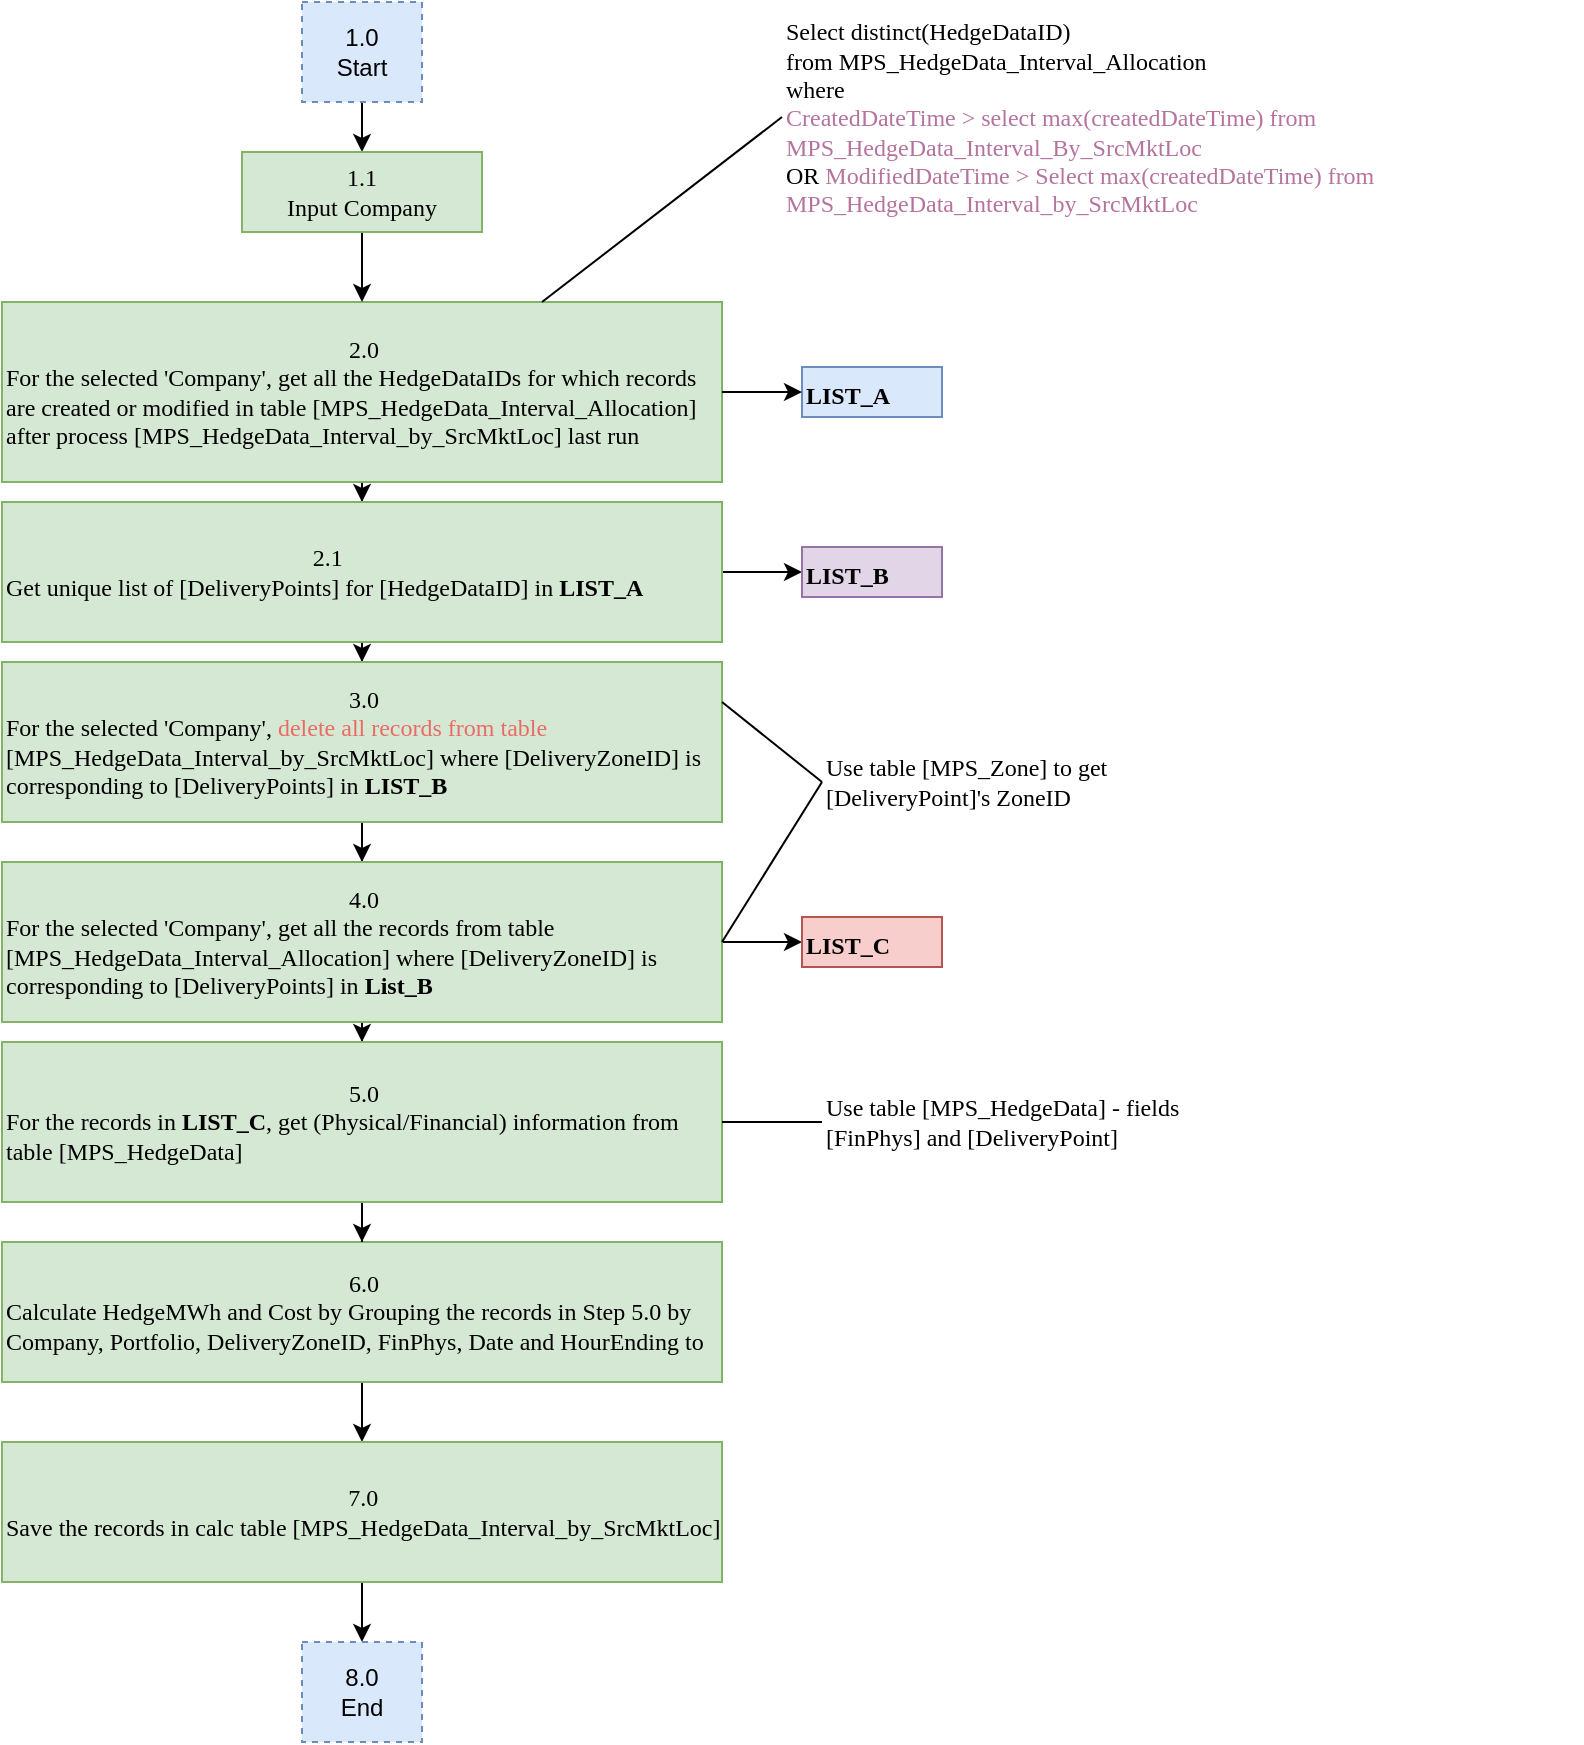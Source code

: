 <mxfile version="21.6.5" type="device">
  <diagram name="Page-1" id="FNuANhwAc6GgdmqG6tcR">
    <mxGraphModel dx="686" dy="1085" grid="1" gridSize="10" guides="1" tooltips="1" connect="1" arrows="1" fold="1" page="1" pageScale="1" pageWidth="900" pageHeight="1600" math="0" shadow="0">
      <root>
        <mxCell id="0" />
        <mxCell id="1" parent="0" />
        <mxCell id="t_ru_F-LgyJSt1jFXMR--3" value="" style="edgeStyle=orthogonalEdgeStyle;rounded=0;orthogonalLoop=1;jettySize=auto;html=1;" parent="1" source="CBkZ4TW1w2QDuQ-akRla-1" target="t_ru_F-LgyJSt1jFXMR--1" edge="1">
          <mxGeometry relative="1" as="geometry" />
        </mxCell>
        <mxCell id="CBkZ4TW1w2QDuQ-akRla-1" value="1.0&lt;br&gt;Start" style="text;html=1;strokeColor=#6c8ebf;fillColor=#dae8fc;align=center;verticalAlign=middle;whiteSpace=wrap;rounded=0;dashed=1;" parent="1" vertex="1">
          <mxGeometry x="205" y="110" width="60" height="50" as="geometry" />
        </mxCell>
        <mxCell id="CBkZ4TW1w2QDuQ-akRla-18" value="" style="edgeStyle=orthogonalEdgeStyle;rounded=0;orthogonalLoop=1;jettySize=auto;html=1;" parent="1" source="CBkZ4TW1w2QDuQ-akRla-2" target="CBkZ4TW1w2QDuQ-akRla-5" edge="1">
          <mxGeometry relative="1" as="geometry" />
        </mxCell>
        <mxCell id="CBkZ4TW1w2QDuQ-akRla-2" value="&lt;div style=&quot;text-align: center;&quot;&gt;&lt;span style=&quot;background-color: initial;&quot;&gt;2.0&lt;/span&gt;&lt;/div&gt;For the selected &#39;Company&#39;, get all the HedgeDataIDs for which records are created or modified in table [MPS_HedgeData_Interval_Allocation] after process [MPS_HedgeData_Interval_by_SrcMktLoc] last run&amp;nbsp;&amp;nbsp;" style="text;html=1;strokeColor=#82b366;fillColor=#d5e8d4;align=left;verticalAlign=middle;whiteSpace=wrap;rounded=0;fontFamily=Verdana;" parent="1" vertex="1">
          <mxGeometry x="55" y="260" width="360" height="90" as="geometry" />
        </mxCell>
        <mxCell id="CBkZ4TW1w2QDuQ-akRla-3" value="&lt;span style=&quot;color: rgb(0, 0, 0); font-size: 12px; font-style: normal; font-variant-ligatures: normal; font-variant-caps: normal; letter-spacing: normal; orphans: 2; text-align: center; text-indent: 0px; text-transform: none; widows: 2; word-spacing: 0px; -webkit-text-stroke-width: 0px; text-decoration-thickness: initial; text-decoration-style: initial; text-decoration-color: initial; float: none; display: inline !important;&quot;&gt;LIST_A&lt;/span&gt;" style="text;whiteSpace=wrap;html=1;fontFamily=Verdana;fontStyle=1;fillColor=#dae8fc;strokeColor=#6c8ebf;labelBackgroundColor=none;" parent="1" vertex="1">
          <mxGeometry x="455" y="292.5" width="70" height="25" as="geometry" />
        </mxCell>
        <mxCell id="CBkZ4TW1w2QDuQ-akRla-4" value="" style="endArrow=classic;html=1;rounded=0;entryX=0;entryY=0.5;entryDx=0;entryDy=0;exitX=1;exitY=0.5;exitDx=0;exitDy=0;" parent="1" source="CBkZ4TW1w2QDuQ-akRla-2" target="CBkZ4TW1w2QDuQ-akRla-3" edge="1">
          <mxGeometry width="50" height="50" relative="1" as="geometry">
            <mxPoint x="505" y="530" as="sourcePoint" />
            <mxPoint x="555" y="480" as="targetPoint" />
          </mxGeometry>
        </mxCell>
        <mxCell id="CBkZ4TW1w2QDuQ-akRla-19" value="" style="edgeStyle=orthogonalEdgeStyle;rounded=0;orthogonalLoop=1;jettySize=auto;html=1;" parent="1" source="CBkZ4TW1w2QDuQ-akRla-5" target="CBkZ4TW1w2QDuQ-akRla-6" edge="1">
          <mxGeometry relative="1" as="geometry" />
        </mxCell>
        <mxCell id="t_ru_F-LgyJSt1jFXMR--6" value="" style="edgeStyle=orthogonalEdgeStyle;rounded=0;orthogonalLoop=1;jettySize=auto;html=1;" parent="1" source="CBkZ4TW1w2QDuQ-akRla-5" target="t_ru_F-LgyJSt1jFXMR--5" edge="1">
          <mxGeometry relative="1" as="geometry" />
        </mxCell>
        <mxCell id="CBkZ4TW1w2QDuQ-akRla-5" value="&lt;div style=&quot;text-align: center;&quot;&gt;2.1&lt;/div&gt;&lt;div style=&quot;text-align: center;&quot;&gt;&lt;span style=&quot;background-color: initial;&quot;&gt;Get unique list of [DeliveryPoints] for [HedgeDataID] in &lt;b&gt;LIST_A&amp;nbsp;&lt;/b&gt;&lt;/span&gt;&lt;/div&gt;" style="text;html=1;strokeColor=#82b366;fillColor=#d5e8d4;align=left;verticalAlign=middle;whiteSpace=wrap;rounded=0;fontFamily=Verdana;" parent="1" vertex="1">
          <mxGeometry x="55" y="360" width="360" height="70" as="geometry" />
        </mxCell>
        <mxCell id="CBkZ4TW1w2QDuQ-akRla-20" value="" style="edgeStyle=orthogonalEdgeStyle;rounded=0;orthogonalLoop=1;jettySize=auto;html=1;" parent="1" source="CBkZ4TW1w2QDuQ-akRla-6" target="CBkZ4TW1w2QDuQ-akRla-7" edge="1">
          <mxGeometry relative="1" as="geometry" />
        </mxCell>
        <mxCell id="CBkZ4TW1w2QDuQ-akRla-6" value="&lt;div style=&quot;text-align: center;&quot;&gt;&lt;span style=&quot;background-color: initial;&quot;&gt;3.0&lt;/span&gt;&lt;/div&gt;For the selected &#39;Company&#39;, &lt;font color=&quot;#ea6b66&quot;&gt;delete all records from table&lt;/font&gt; [MPS_HedgeData_Interval_by_SrcMktLoc] where [DeliveryZoneID] is corresponding to [DeliveryPoints] in &lt;b&gt;LIST_B&lt;/b&gt;&lt;br&gt;&lt;div style=&quot;text-align: center;&quot;&gt;&lt;/div&gt;" style="text;html=1;strokeColor=#82b366;fillColor=#d5e8d4;align=left;verticalAlign=middle;whiteSpace=wrap;rounded=0;fontFamily=Verdana;" parent="1" vertex="1">
          <mxGeometry x="55" y="440" width="360" height="80" as="geometry" />
        </mxCell>
        <mxCell id="t_ru_F-LgyJSt1jFXMR--14" value="" style="edgeStyle=orthogonalEdgeStyle;rounded=0;orthogonalLoop=1;jettySize=auto;html=1;" parent="1" source="CBkZ4TW1w2QDuQ-akRla-7" target="t_ru_F-LgyJSt1jFXMR--11" edge="1">
          <mxGeometry relative="1" as="geometry" />
        </mxCell>
        <mxCell id="t_ru_F-LgyJSt1jFXMR--16" value="" style="edgeStyle=orthogonalEdgeStyle;rounded=0;orthogonalLoop=1;jettySize=auto;html=1;" parent="1" source="CBkZ4TW1w2QDuQ-akRla-7" target="t_ru_F-LgyJSt1jFXMR--15" edge="1">
          <mxGeometry relative="1" as="geometry" />
        </mxCell>
        <mxCell id="CBkZ4TW1w2QDuQ-akRla-7" value="&lt;div style=&quot;text-align: center;&quot;&gt;&lt;span style=&quot;background-color: initial;&quot;&gt;4.0&lt;/span&gt;&lt;/div&gt;For the selected &#39;Company&#39;, get all the records from table [MPS_HedgeData_Interval_Allocation] where [DeliveryZoneID] is corresponding to [DeliveryPoints] in &lt;b&gt;List_B&lt;/b&gt;&lt;br&gt;&lt;div style=&quot;text-align: center;&quot;&gt;&lt;/div&gt;" style="text;html=1;strokeColor=#82b366;fillColor=#d5e8d4;align=left;verticalAlign=middle;whiteSpace=wrap;rounded=0;fontFamily=Verdana;" parent="1" vertex="1">
          <mxGeometry x="55" y="540" width="360" height="80" as="geometry" />
        </mxCell>
        <mxCell id="CBkZ4TW1w2QDuQ-akRla-22" value="" style="edgeStyle=orthogonalEdgeStyle;rounded=0;orthogonalLoop=1;jettySize=auto;html=1;" parent="1" source="CBkZ4TW1w2QDuQ-akRla-8" target="CBkZ4TW1w2QDuQ-akRla-9" edge="1">
          <mxGeometry relative="1" as="geometry" />
        </mxCell>
        <mxCell id="CBkZ4TW1w2QDuQ-akRla-8" value="&lt;div style=&quot;text-align: center;&quot;&gt;&lt;span style=&quot;background-color: initial;&quot;&gt;6.0&lt;/span&gt;&lt;/div&gt;Calculate HedgeMWh and Cost by Grouping the records in Step 5.0 by Company, Portfolio, DeliveryZoneID, FinPhys, Date and HourEnding to" style="text;html=1;strokeColor=#82b366;fillColor=#d5e8d4;align=left;verticalAlign=middle;whiteSpace=wrap;rounded=0;fontFamily=Verdana;" parent="1" vertex="1">
          <mxGeometry x="55" y="730" width="360" height="70" as="geometry" />
        </mxCell>
        <mxCell id="CBkZ4TW1w2QDuQ-akRla-25" value="" style="edgeStyle=orthogonalEdgeStyle;rounded=0;orthogonalLoop=1;jettySize=auto;html=1;" parent="1" source="CBkZ4TW1w2QDuQ-akRla-9" target="CBkZ4TW1w2QDuQ-akRla-23" edge="1">
          <mxGeometry relative="1" as="geometry" />
        </mxCell>
        <mxCell id="CBkZ4TW1w2QDuQ-akRla-9" value="&lt;div style=&quot;text-align: center;&quot;&gt;&lt;span style=&quot;background-color: initial;&quot;&gt;7.0&lt;/span&gt;&lt;/div&gt;Save the records in calc table [MPS_HedgeData_Interval_by_SrcMktLoc]" style="text;html=1;strokeColor=#82b366;fillColor=#d5e8d4;align=left;verticalAlign=middle;whiteSpace=wrap;rounded=0;fontFamily=Verdana;" parent="1" vertex="1">
          <mxGeometry x="55" y="830" width="360" height="70" as="geometry" />
        </mxCell>
        <mxCell id="CBkZ4TW1w2QDuQ-akRla-10" value="Use table [MPS_HedgeData] - fields [FinPhys] and [DeliveryPoint]" style="text;html=1;strokeColor=none;fillColor=none;align=left;verticalAlign=middle;whiteSpace=wrap;rounded=0;fontFamily=Verdana;" parent="1" vertex="1">
          <mxGeometry x="465" y="640" width="190" height="60" as="geometry" />
        </mxCell>
        <mxCell id="CBkZ4TW1w2QDuQ-akRla-14" value="Select distinct(HedgeDataID)&lt;br&gt;from MPS_HedgeData_Interval_Allocation&lt;br&gt;where&lt;br&gt;&lt;font color=&quot;#b5739d&quot;&gt;CreatedDateTime &amp;gt; select max(createdDateTime) from MPS_HedgeData_Interval_By_SrcMktLoc &lt;/font&gt;&lt;br&gt;OR &lt;font color=&quot;#b5739d&quot;&gt;ModifiedDateTime &amp;gt; Select max(createdDateTime) from MPS_HedgeData_Interval_by_SrcMktLoc&lt;/font&gt;" style="text;html=1;strokeColor=none;fillColor=none;align=left;verticalAlign=middle;whiteSpace=wrap;rounded=0;fontFamily=Verdana;" parent="1" vertex="1">
          <mxGeometry x="445" y="110" width="400" height="115" as="geometry" />
        </mxCell>
        <mxCell id="CBkZ4TW1w2QDuQ-akRla-15" value="" style="endArrow=none;html=1;rounded=0;entryX=0;entryY=0.5;entryDx=0;entryDy=0;exitX=0.75;exitY=0;exitDx=0;exitDy=0;" parent="1" source="CBkZ4TW1w2QDuQ-akRla-2" target="CBkZ4TW1w2QDuQ-akRla-14" edge="1">
          <mxGeometry width="50" height="50" relative="1" as="geometry">
            <mxPoint x="405" y="210" as="sourcePoint" />
            <mxPoint x="455" y="160" as="targetPoint" />
          </mxGeometry>
        </mxCell>
        <mxCell id="CBkZ4TW1w2QDuQ-akRla-23" value="8.0&lt;br&gt;End" style="text;html=1;strokeColor=#6c8ebf;fillColor=#dae8fc;align=center;verticalAlign=middle;whiteSpace=wrap;rounded=0;dashed=1;" parent="1" vertex="1">
          <mxGeometry x="205" y="930" width="60" height="50" as="geometry" />
        </mxCell>
        <mxCell id="t_ru_F-LgyJSt1jFXMR--2" value="" style="edgeStyle=orthogonalEdgeStyle;rounded=0;orthogonalLoop=1;jettySize=auto;html=1;" parent="1" source="t_ru_F-LgyJSt1jFXMR--1" target="CBkZ4TW1w2QDuQ-akRla-2" edge="1">
          <mxGeometry relative="1" as="geometry" />
        </mxCell>
        <mxCell id="t_ru_F-LgyJSt1jFXMR--1" value="&lt;div style=&quot;&quot;&gt;&lt;span style=&quot;background-color: initial;&quot;&gt;1.1&lt;/span&gt;&lt;/div&gt;Input Company&lt;br&gt;&lt;div style=&quot;&quot;&gt;&lt;/div&gt;" style="text;html=1;strokeColor=#82b366;fillColor=#d5e8d4;align=center;verticalAlign=middle;whiteSpace=wrap;rounded=0;fontFamily=Verdana;" parent="1" vertex="1">
          <mxGeometry x="175" y="185" width="120" height="40" as="geometry" />
        </mxCell>
        <mxCell id="t_ru_F-LgyJSt1jFXMR--5" value="&lt;span style=&quot;color: rgb(0, 0, 0); font-size: 12px; font-style: normal; font-variant-ligatures: normal; font-variant-caps: normal; letter-spacing: normal; orphans: 2; text-align: center; text-indent: 0px; text-transform: none; widows: 2; word-spacing: 0px; -webkit-text-stroke-width: 0px; text-decoration-thickness: initial; text-decoration-style: initial; text-decoration-color: initial; float: none; display: inline !important;&quot;&gt;LIST_B&lt;/span&gt;" style="text;whiteSpace=wrap;html=1;fontFamily=Verdana;fontStyle=1;fillColor=#e1d5e7;strokeColor=#9673a6;labelBackgroundColor=none;" parent="1" vertex="1">
          <mxGeometry x="455" y="382.5" width="70" height="25" as="geometry" />
        </mxCell>
        <mxCell id="t_ru_F-LgyJSt1jFXMR--7" value="Use table [MPS_Zone] to get [DeliveryPoint]&#39;s ZoneID" style="text;html=1;strokeColor=none;fillColor=none;align=left;verticalAlign=middle;whiteSpace=wrap;rounded=0;fontFamily=Verdana;" parent="1" vertex="1">
          <mxGeometry x="465" y="470" width="190" height="60" as="geometry" />
        </mxCell>
        <mxCell id="t_ru_F-LgyJSt1jFXMR--8" value="" style="endArrow=none;html=1;rounded=0;exitX=1;exitY=0.25;exitDx=0;exitDy=0;entryX=0;entryY=0.5;entryDx=0;entryDy=0;" parent="1" source="CBkZ4TW1w2QDuQ-akRla-6" target="t_ru_F-LgyJSt1jFXMR--7" edge="1">
          <mxGeometry width="50" height="50" relative="1" as="geometry">
            <mxPoint x="415" y="557.5" as="sourcePoint" />
            <mxPoint x="485" y="552.5" as="targetPoint" />
          </mxGeometry>
        </mxCell>
        <mxCell id="t_ru_F-LgyJSt1jFXMR--10" value="" style="endArrow=none;html=1;rounded=0;exitX=0;exitY=0.5;exitDx=0;exitDy=0;entryX=1;entryY=0.5;entryDx=0;entryDy=0;" parent="1" source="t_ru_F-LgyJSt1jFXMR--7" target="CBkZ4TW1w2QDuQ-akRla-7" edge="1">
          <mxGeometry width="50" height="50" relative="1" as="geometry">
            <mxPoint x="425" y="510" as="sourcePoint" />
            <mxPoint x="475" y="550" as="targetPoint" />
          </mxGeometry>
        </mxCell>
        <mxCell id="t_ru_F-LgyJSt1jFXMR--13" value="" style="edgeStyle=orthogonalEdgeStyle;rounded=0;orthogonalLoop=1;jettySize=auto;html=1;" parent="1" source="t_ru_F-LgyJSt1jFXMR--11" target="CBkZ4TW1w2QDuQ-akRla-8" edge="1">
          <mxGeometry relative="1" as="geometry" />
        </mxCell>
        <mxCell id="t_ru_F-LgyJSt1jFXMR--11" value="&lt;div style=&quot;text-align: center;&quot;&gt;&lt;span style=&quot;background-color: initial;&quot;&gt;5.0&lt;/span&gt;&lt;/div&gt;For the records in &lt;b&gt;LIST_C&lt;/b&gt;, get (Physical/Financial) information from table [MPS_HedgeData]&lt;br&gt;&lt;div style=&quot;text-align: center;&quot;&gt;&lt;/div&gt;" style="text;html=1;strokeColor=#82b366;fillColor=#d5e8d4;align=left;verticalAlign=middle;whiteSpace=wrap;rounded=0;fontFamily=Verdana;" parent="1" vertex="1">
          <mxGeometry x="55" y="630" width="360" height="80" as="geometry" />
        </mxCell>
        <mxCell id="t_ru_F-LgyJSt1jFXMR--15" value="&lt;span style=&quot;color: rgb(0, 0, 0); font-size: 12px; font-style: normal; font-variant-ligatures: normal; font-variant-caps: normal; letter-spacing: normal; orphans: 2; text-align: center; text-indent: 0px; text-transform: none; widows: 2; word-spacing: 0px; -webkit-text-stroke-width: 0px; text-decoration-thickness: initial; text-decoration-style: initial; text-decoration-color: initial; float: none; display: inline !important;&quot;&gt;LIST_C&lt;/span&gt;" style="text;whiteSpace=wrap;html=1;fontFamily=Verdana;fontStyle=1;fillColor=#f8cecc;strokeColor=#b85450;labelBackgroundColor=none;" parent="1" vertex="1">
          <mxGeometry x="455" y="567.5" width="70" height="25" as="geometry" />
        </mxCell>
        <mxCell id="t_ru_F-LgyJSt1jFXMR--21" value="" style="endArrow=none;html=1;rounded=0;exitX=1;exitY=0.5;exitDx=0;exitDy=0;entryX=0;entryY=0.5;entryDx=0;entryDy=0;" parent="1" source="t_ru_F-LgyJSt1jFXMR--11" target="CBkZ4TW1w2QDuQ-akRla-10" edge="1">
          <mxGeometry width="50" height="50" relative="1" as="geometry">
            <mxPoint x="455" y="740" as="sourcePoint" />
            <mxPoint x="505" y="690" as="targetPoint" />
          </mxGeometry>
        </mxCell>
      </root>
    </mxGraphModel>
  </diagram>
</mxfile>
